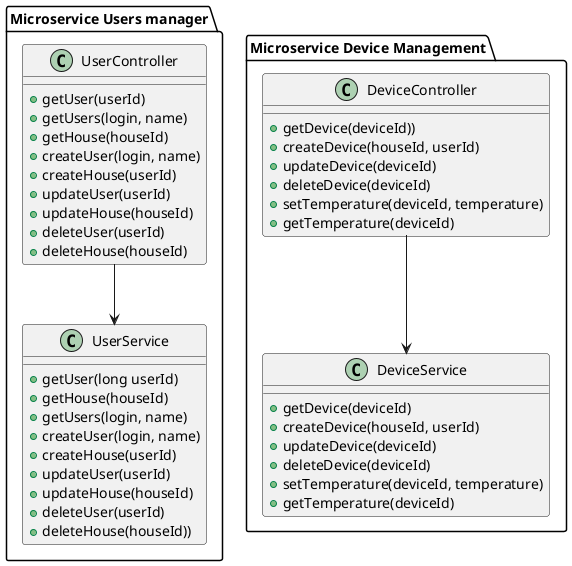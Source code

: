 @startuml

package "Microservice Users manager" as user {
    class UserController {
        +getUser(userId)
        +getUsers(login, name)
        +getHouse(houseId)
        +createUser(login, name)
        +createHouse(userId)
        +updateUser(userId)
        +updateHouse(houseId)
        +deleteUser(userId) 
        +deleteHouse(houseId)
    }
    class UserService {
        +getUser(long userId)
        +getHouse(houseId)
        +getUsers(login, name)
        +createUser(login, name)
        +createHouse(userId)
        +updateUser(userId)
        +updateHouse(houseId)
        +deleteUser(userId)
        +deleteHouse(houseId))
    }

    UserController --> UserService
}

package "Microservice Device Management" as device {
    class DeviceController {
        +getDevice(deviceId))
        +createDevice(houseId, userId)
        +updateDevice(deviceId)
        +deleteDevice(deviceId)
        +setTemperature(deviceId, temperature)
        +getTemperature(deviceId)
    }
    class DeviceService {
        +getDevice(deviceId)
        +createDevice(houseId, userId)
        +updateDevice(deviceId)
        +deleteDevice(deviceId)
        +setTemperature(deviceId, temperature)
        +getTemperature(deviceId)
    }

    DeviceController --> DeviceService
}

@enduml